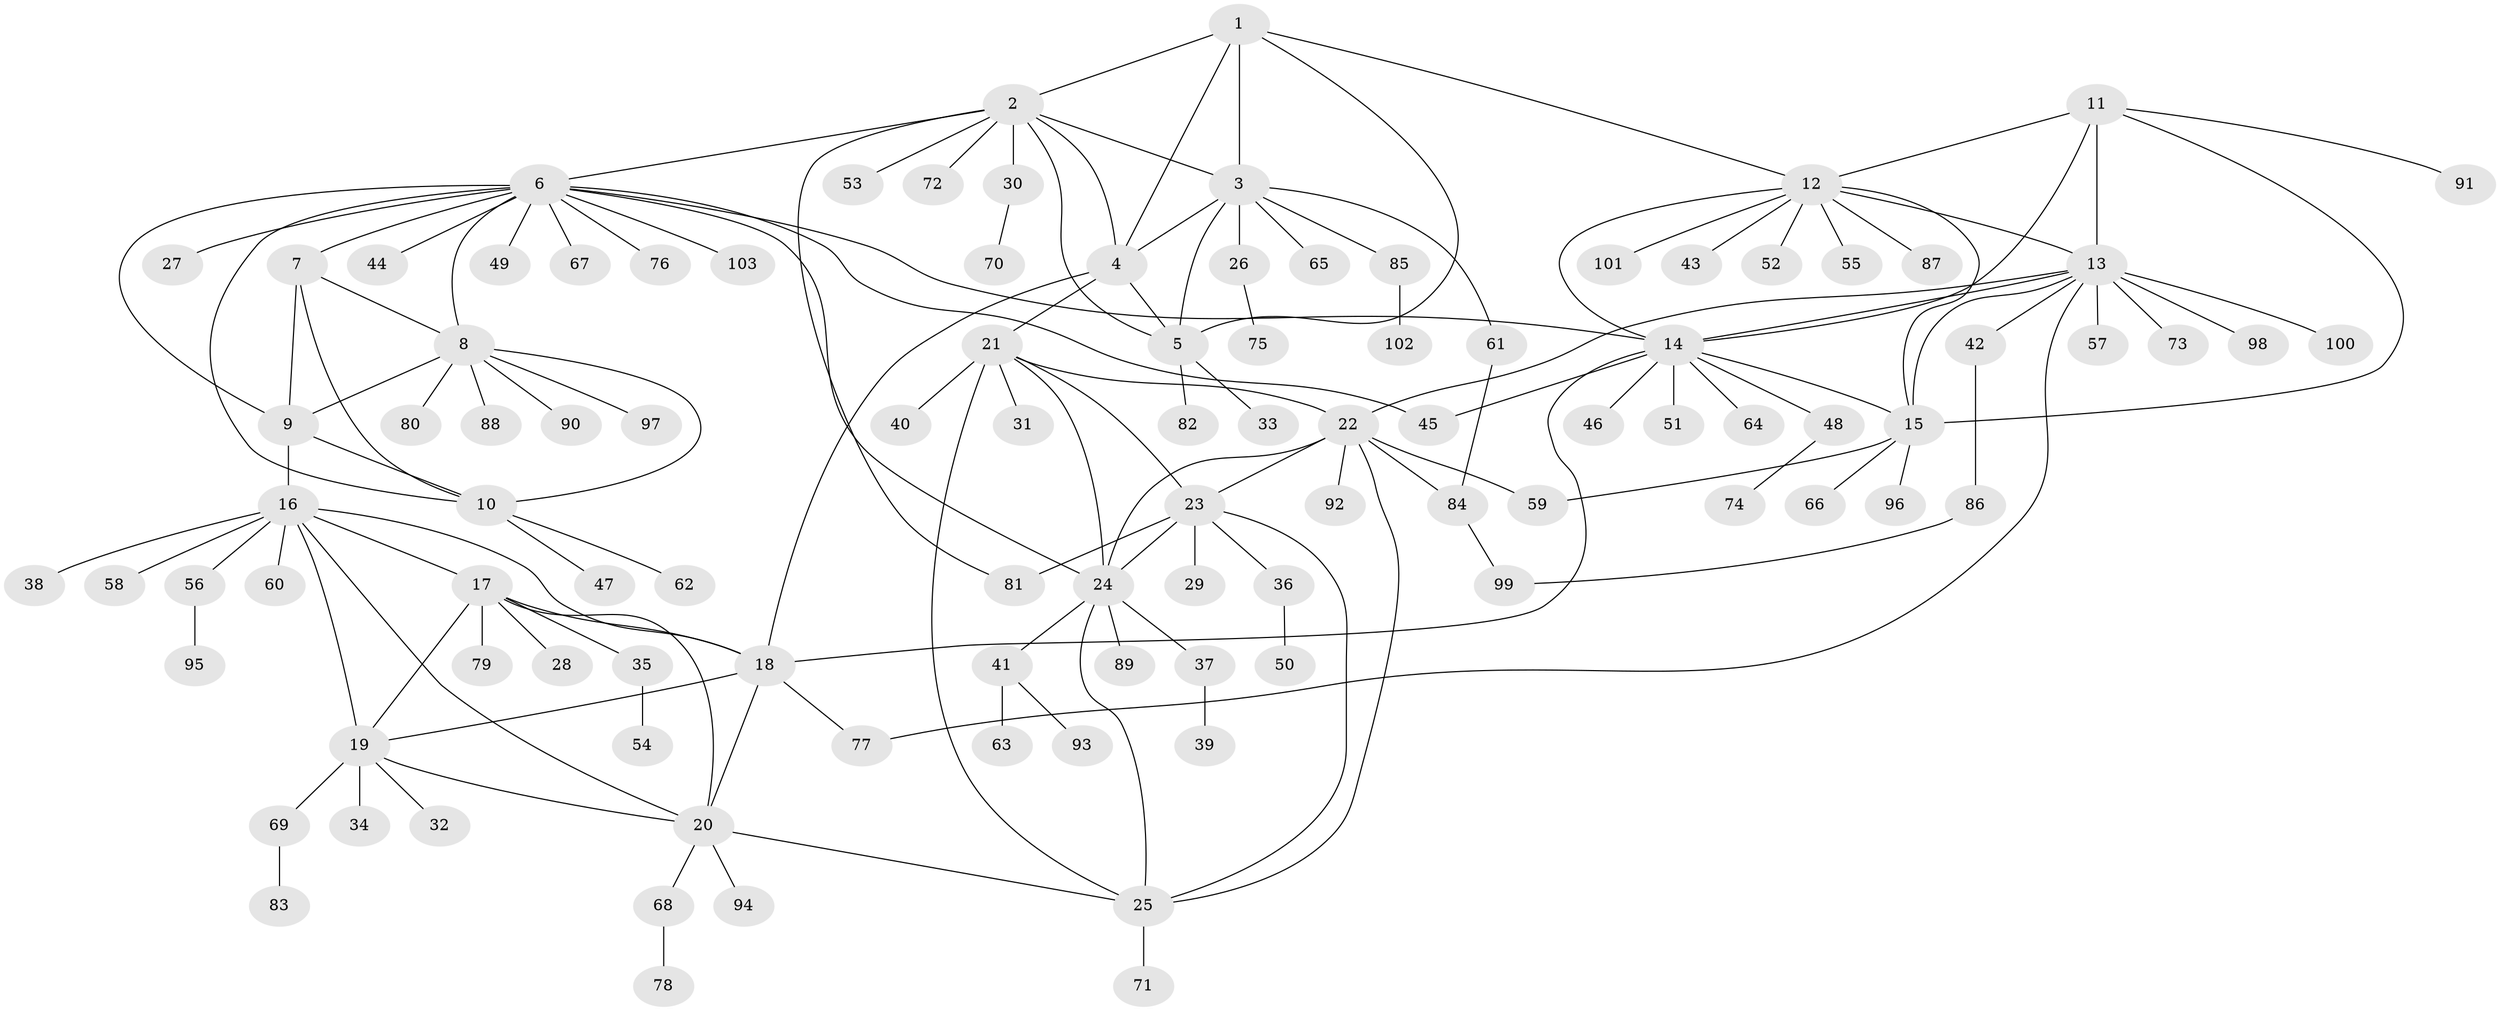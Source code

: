 // coarse degree distribution, {3: 0.07142857142857142, 9: 0.047619047619047616, 2: 0.047619047619047616, 7: 0.047619047619047616, 5: 0.09523809523809523, 1: 0.5238095238095238, 6: 0.09523809523809523, 11: 0.023809523809523808, 4: 0.047619047619047616}
// Generated by graph-tools (version 1.1) at 2025/37/03/04/25 23:37:42]
// undirected, 103 vertices, 144 edges
graph export_dot {
  node [color=gray90,style=filled];
  1;
  2;
  3;
  4;
  5;
  6;
  7;
  8;
  9;
  10;
  11;
  12;
  13;
  14;
  15;
  16;
  17;
  18;
  19;
  20;
  21;
  22;
  23;
  24;
  25;
  26;
  27;
  28;
  29;
  30;
  31;
  32;
  33;
  34;
  35;
  36;
  37;
  38;
  39;
  40;
  41;
  42;
  43;
  44;
  45;
  46;
  47;
  48;
  49;
  50;
  51;
  52;
  53;
  54;
  55;
  56;
  57;
  58;
  59;
  60;
  61;
  62;
  63;
  64;
  65;
  66;
  67;
  68;
  69;
  70;
  71;
  72;
  73;
  74;
  75;
  76;
  77;
  78;
  79;
  80;
  81;
  82;
  83;
  84;
  85;
  86;
  87;
  88;
  89;
  90;
  91;
  92;
  93;
  94;
  95;
  96;
  97;
  98;
  99;
  100;
  101;
  102;
  103;
  1 -- 2;
  1 -- 3;
  1 -- 4;
  1 -- 5;
  1 -- 12;
  2 -- 3;
  2 -- 4;
  2 -- 5;
  2 -- 6;
  2 -- 30;
  2 -- 53;
  2 -- 72;
  2 -- 81;
  3 -- 4;
  3 -- 5;
  3 -- 26;
  3 -- 61;
  3 -- 65;
  3 -- 85;
  4 -- 5;
  4 -- 18;
  4 -- 21;
  5 -- 33;
  5 -- 82;
  6 -- 7;
  6 -- 8;
  6 -- 9;
  6 -- 10;
  6 -- 14;
  6 -- 24;
  6 -- 27;
  6 -- 44;
  6 -- 45;
  6 -- 49;
  6 -- 67;
  6 -- 76;
  6 -- 103;
  7 -- 8;
  7 -- 9;
  7 -- 10;
  8 -- 9;
  8 -- 10;
  8 -- 80;
  8 -- 88;
  8 -- 90;
  8 -- 97;
  9 -- 10;
  9 -- 16;
  10 -- 47;
  10 -- 62;
  11 -- 12;
  11 -- 13;
  11 -- 14;
  11 -- 15;
  11 -- 91;
  12 -- 13;
  12 -- 14;
  12 -- 15;
  12 -- 43;
  12 -- 52;
  12 -- 55;
  12 -- 87;
  12 -- 101;
  13 -- 14;
  13 -- 15;
  13 -- 22;
  13 -- 42;
  13 -- 57;
  13 -- 73;
  13 -- 77;
  13 -- 98;
  13 -- 100;
  14 -- 15;
  14 -- 18;
  14 -- 45;
  14 -- 46;
  14 -- 48;
  14 -- 51;
  14 -- 64;
  15 -- 59;
  15 -- 66;
  15 -- 96;
  16 -- 17;
  16 -- 18;
  16 -- 19;
  16 -- 20;
  16 -- 38;
  16 -- 56;
  16 -- 58;
  16 -- 60;
  17 -- 18;
  17 -- 19;
  17 -- 20;
  17 -- 28;
  17 -- 35;
  17 -- 79;
  18 -- 19;
  18 -- 20;
  18 -- 77;
  19 -- 20;
  19 -- 32;
  19 -- 34;
  19 -- 69;
  20 -- 25;
  20 -- 68;
  20 -- 94;
  21 -- 22;
  21 -- 23;
  21 -- 24;
  21 -- 25;
  21 -- 31;
  21 -- 40;
  22 -- 23;
  22 -- 24;
  22 -- 25;
  22 -- 59;
  22 -- 84;
  22 -- 92;
  23 -- 24;
  23 -- 25;
  23 -- 29;
  23 -- 36;
  23 -- 81;
  24 -- 25;
  24 -- 37;
  24 -- 41;
  24 -- 89;
  25 -- 71;
  26 -- 75;
  30 -- 70;
  35 -- 54;
  36 -- 50;
  37 -- 39;
  41 -- 63;
  41 -- 93;
  42 -- 86;
  48 -- 74;
  56 -- 95;
  61 -- 84;
  68 -- 78;
  69 -- 83;
  84 -- 99;
  85 -- 102;
  86 -- 99;
}
